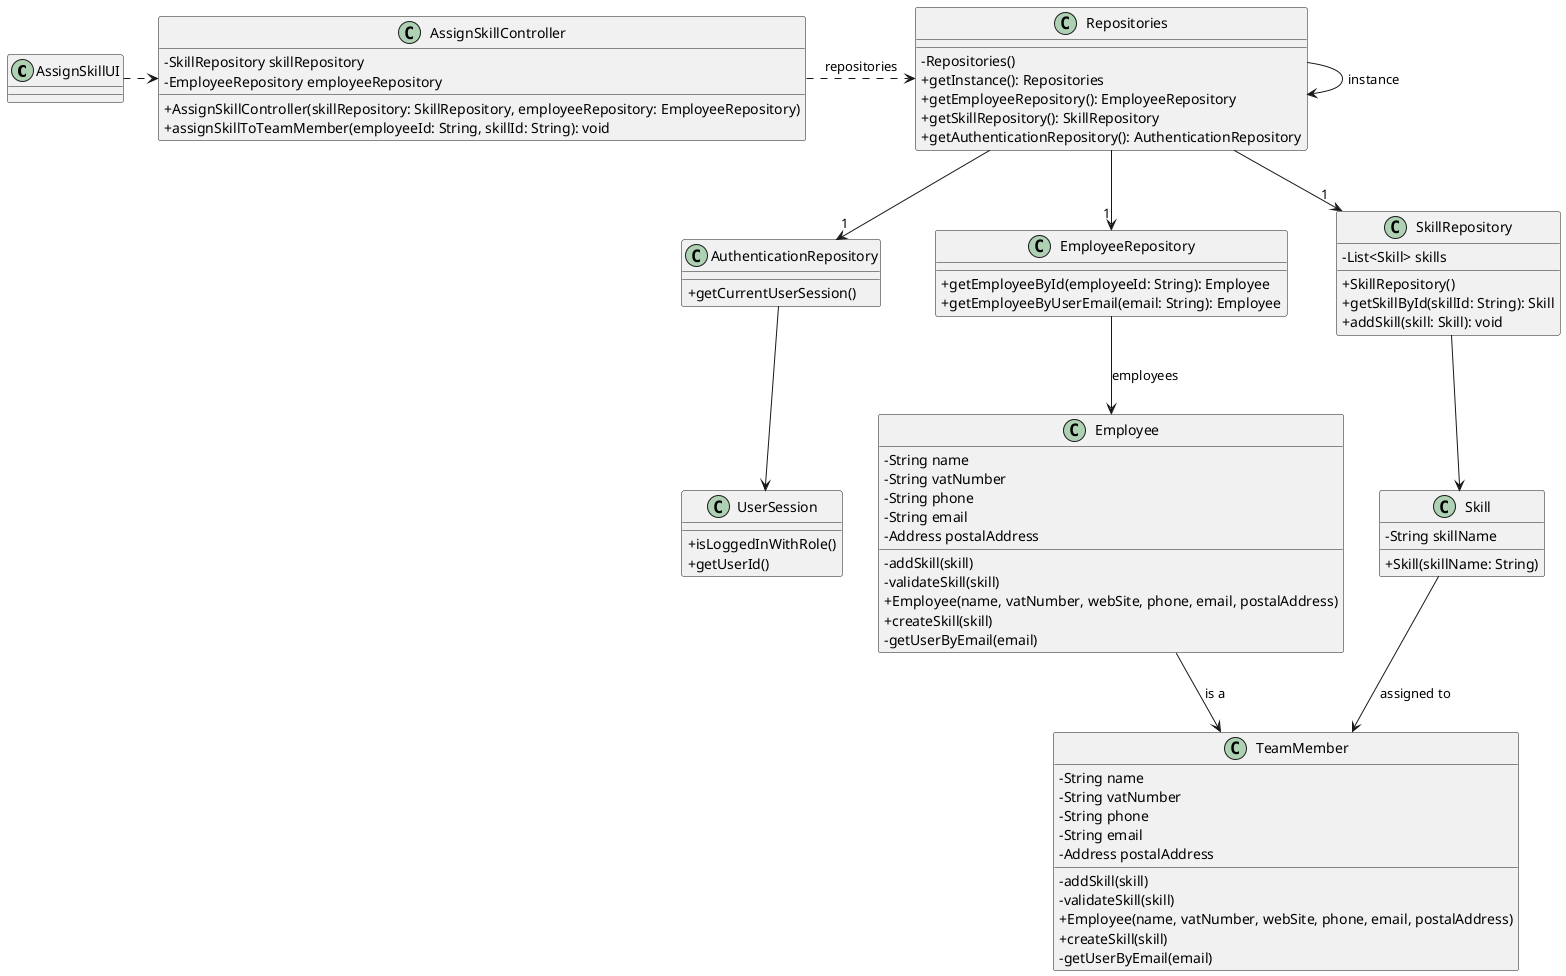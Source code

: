 @startuml
'skinparam monochrome true
skinparam packageStyle rectangle
skinparam shadowing false
skinparam linetype polyline
'skinparam linetype orto

skinparam classAttributeIconSize 0

'left to right direction


class AssignSkillUI {
}

class AssignSkillController {
    - SkillRepository skillRepository
    - EmployeeRepository employeeRepository
    + AssignSkillController(skillRepository: SkillRepository, employeeRepository: EmployeeRepository)
    + assignSkillToTeamMember(employeeId: String, skillId: String): void
}

class Repositories {
    - Repositories()
    + getInstance(): Repositories
    + getEmployeeRepository(): EmployeeRepository
    + getSkillRepository(): SkillRepository
    + getAuthenticationRepository(): AuthenticationRepository
}

class AuthenticationRepository {
    + getCurrentUserSession()
}

class UserSession {
    + isLoggedInWithRole()
    + getUserId()
}

class Employee {
    - String name
    - String vatNumber
    - String phone
    - String email
    - Address postalAddress
    - addSkill(skill)
    - validateSkill(skill)
    + Employee(name, vatNumber, webSite, phone, email, postalAddress)
    + createSkill(skill)
    - getUserByEmail(email)

}

class TeamMember {
    - String name
    - String vatNumber
    - String phone
    - String email
    - Address postalAddress
    - addSkill(skill)
    - validateSkill(skill)
    + Employee(name, vatNumber, webSite, phone, email, postalAddress)
    + createSkill(skill)
    - getUserByEmail(email)
}

class EmployeeRepository {
    + getEmployeeById(employeeId: String): Employee
    + getEmployeeByUserEmail(email: String): Employee
}

class SkillRepository {
    - List<Skill> skills
    + SkillRepository()
    + getSkillById(skillId: String): Skill
    + addSkill(skill: Skill): void
}

class Skill {
    - String skillName
    + Skill(skillName: String)
}

Repositories -> Repositories : instance
AssignSkillUI .> AssignSkillController
AssignSkillController .> Repositories : repositories
Repositories --> "1" AuthenticationRepository
Repositories --> "1" EmployeeRepository
Repositories --> "1" SkillRepository
AuthenticationRepository --> UserSession
EmployeeRepository --> Employee : employees
SkillRepository --> Skill
Employee --> TeamMember : is a
Skill --> TeamMember  : assigned to


@enduml